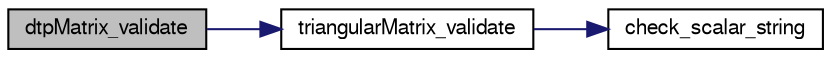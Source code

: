 digraph G
{
  edge [fontname="FreeSans",fontsize=10,labelfontname="FreeSans",labelfontsize=10];
  node [fontname="FreeSans",fontsize=10,shape=record];
  rankdir=LR;
  Node1 [label="dtpMatrix_validate",height=0.2,width=0.4,color="black", fillcolor="grey75", style="filled" fontcolor="black"];
  Node1 -> Node2 [color="midnightblue",fontsize=10,style="solid",fontname="FreeSans"];
  Node2 [label="triangularMatrix_validate",height=0.2,width=0.4,color="black", fillcolor="white", style="filled",URL="$dtrMatrix_8c.html#0193c7fc2f398bf2a8431b22eb76d7c3"];
  Node2 -> Node3 [color="midnightblue",fontsize=10,style="solid",fontname="FreeSans"];
  Node3 [label="check_scalar_string",height=0.2,width=0.4,color="black", fillcolor="white", style="filled",URL="$Mutils_8c.html#cde6ee3844e52ed5a90e619cec56bc59"];
}
